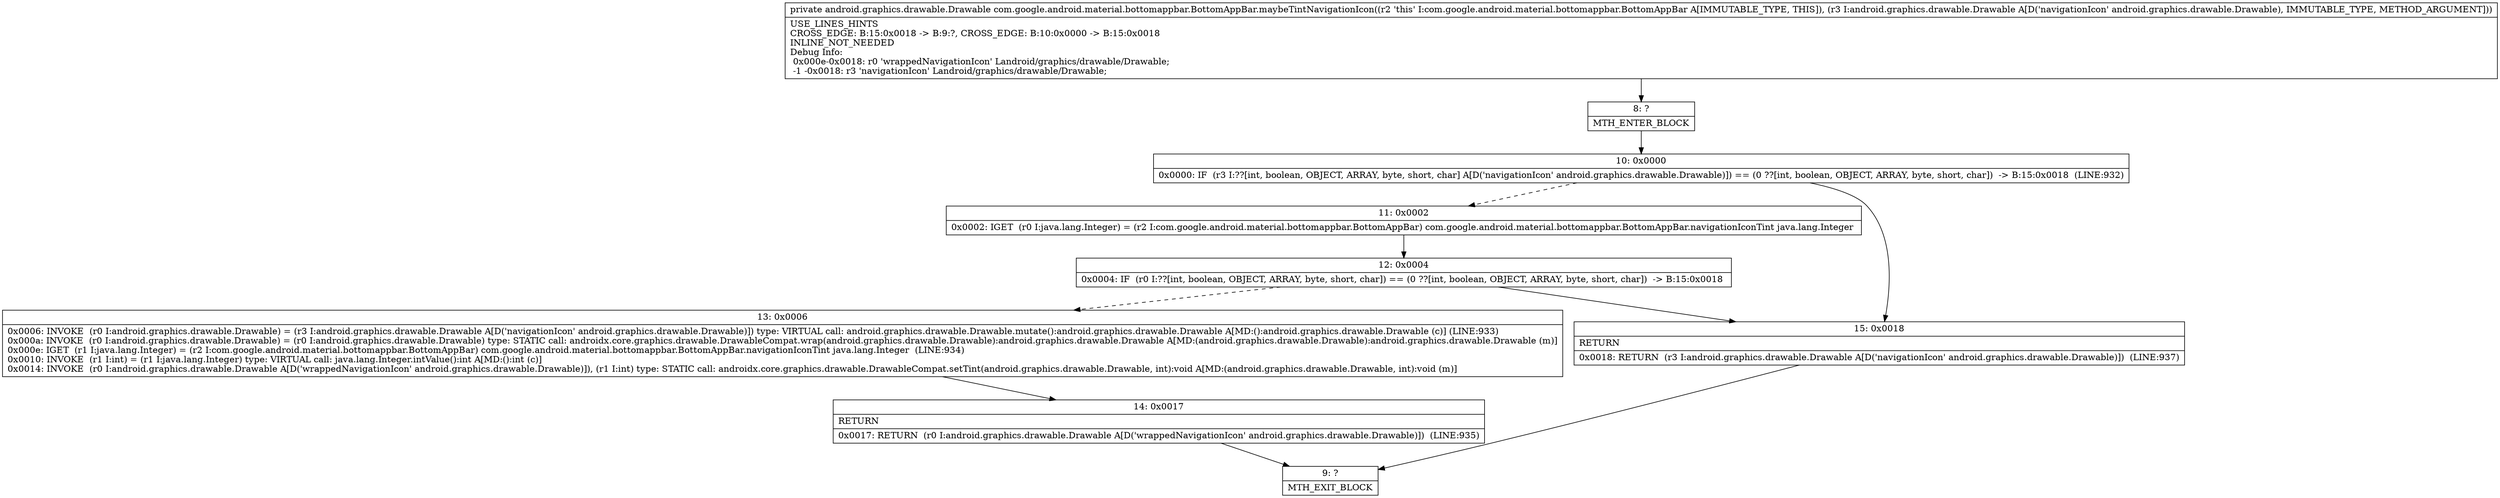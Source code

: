 digraph "CFG forcom.google.android.material.bottomappbar.BottomAppBar.maybeTintNavigationIcon(Landroid\/graphics\/drawable\/Drawable;)Landroid\/graphics\/drawable\/Drawable;" {
Node_8 [shape=record,label="{8\:\ ?|MTH_ENTER_BLOCK\l}"];
Node_10 [shape=record,label="{10\:\ 0x0000|0x0000: IF  (r3 I:??[int, boolean, OBJECT, ARRAY, byte, short, char] A[D('navigationIcon' android.graphics.drawable.Drawable)]) == (0 ??[int, boolean, OBJECT, ARRAY, byte, short, char])  \-\> B:15:0x0018  (LINE:932)\l}"];
Node_11 [shape=record,label="{11\:\ 0x0002|0x0002: IGET  (r0 I:java.lang.Integer) = (r2 I:com.google.android.material.bottomappbar.BottomAppBar) com.google.android.material.bottomappbar.BottomAppBar.navigationIconTint java.lang.Integer \l}"];
Node_12 [shape=record,label="{12\:\ 0x0004|0x0004: IF  (r0 I:??[int, boolean, OBJECT, ARRAY, byte, short, char]) == (0 ??[int, boolean, OBJECT, ARRAY, byte, short, char])  \-\> B:15:0x0018 \l}"];
Node_13 [shape=record,label="{13\:\ 0x0006|0x0006: INVOKE  (r0 I:android.graphics.drawable.Drawable) = (r3 I:android.graphics.drawable.Drawable A[D('navigationIcon' android.graphics.drawable.Drawable)]) type: VIRTUAL call: android.graphics.drawable.Drawable.mutate():android.graphics.drawable.Drawable A[MD:():android.graphics.drawable.Drawable (c)] (LINE:933)\l0x000a: INVOKE  (r0 I:android.graphics.drawable.Drawable) = (r0 I:android.graphics.drawable.Drawable) type: STATIC call: androidx.core.graphics.drawable.DrawableCompat.wrap(android.graphics.drawable.Drawable):android.graphics.drawable.Drawable A[MD:(android.graphics.drawable.Drawable):android.graphics.drawable.Drawable (m)]\l0x000e: IGET  (r1 I:java.lang.Integer) = (r2 I:com.google.android.material.bottomappbar.BottomAppBar) com.google.android.material.bottomappbar.BottomAppBar.navigationIconTint java.lang.Integer  (LINE:934)\l0x0010: INVOKE  (r1 I:int) = (r1 I:java.lang.Integer) type: VIRTUAL call: java.lang.Integer.intValue():int A[MD:():int (c)]\l0x0014: INVOKE  (r0 I:android.graphics.drawable.Drawable A[D('wrappedNavigationIcon' android.graphics.drawable.Drawable)]), (r1 I:int) type: STATIC call: androidx.core.graphics.drawable.DrawableCompat.setTint(android.graphics.drawable.Drawable, int):void A[MD:(android.graphics.drawable.Drawable, int):void (m)]\l}"];
Node_14 [shape=record,label="{14\:\ 0x0017|RETURN\l|0x0017: RETURN  (r0 I:android.graphics.drawable.Drawable A[D('wrappedNavigationIcon' android.graphics.drawable.Drawable)])  (LINE:935)\l}"];
Node_9 [shape=record,label="{9\:\ ?|MTH_EXIT_BLOCK\l}"];
Node_15 [shape=record,label="{15\:\ 0x0018|RETURN\l|0x0018: RETURN  (r3 I:android.graphics.drawable.Drawable A[D('navigationIcon' android.graphics.drawable.Drawable)])  (LINE:937)\l}"];
MethodNode[shape=record,label="{private android.graphics.drawable.Drawable com.google.android.material.bottomappbar.BottomAppBar.maybeTintNavigationIcon((r2 'this' I:com.google.android.material.bottomappbar.BottomAppBar A[IMMUTABLE_TYPE, THIS]), (r3 I:android.graphics.drawable.Drawable A[D('navigationIcon' android.graphics.drawable.Drawable), IMMUTABLE_TYPE, METHOD_ARGUMENT]))  | USE_LINES_HINTS\lCROSS_EDGE: B:15:0x0018 \-\> B:9:?, CROSS_EDGE: B:10:0x0000 \-\> B:15:0x0018\lINLINE_NOT_NEEDED\lDebug Info:\l  0x000e\-0x0018: r0 'wrappedNavigationIcon' Landroid\/graphics\/drawable\/Drawable;\l  \-1 \-0x0018: r3 'navigationIcon' Landroid\/graphics\/drawable\/Drawable;\l}"];
MethodNode -> Node_8;Node_8 -> Node_10;
Node_10 -> Node_11[style=dashed];
Node_10 -> Node_15;
Node_11 -> Node_12;
Node_12 -> Node_13[style=dashed];
Node_12 -> Node_15;
Node_13 -> Node_14;
Node_14 -> Node_9;
Node_15 -> Node_9;
}

